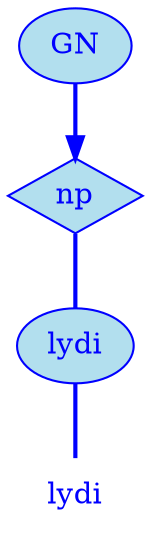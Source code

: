 digraph g {
	graph [bb="0,0,56,252"];
	node [label="\N"];
	graph [_draw_="c 5 -white C 5 -white P 4 0 0 0 252 56 252 56 0 ",
		xdotversion="1.2"];
	"mc1s1_t1#token84" [label=lydi, shape=plaintext, fillcolor=lightblue2, fontcolor=blue, pos="28,18", width="0.75", height="0.50", _ldraw_="F 14.000000 11 -Times-Roman c 4 -blue T 28 13 0 24 4 -lydi "];
	"mc1s1_W1#wordmc1s1_t1#token" [label=lydi, shape=ellipse, fillcolor=lightblue2, fontcolor=blue, pos="28,90", width="0.78", height="0.50", color=blue, style=filled, _draw_="S 6 -filled c 4 -blue C 10 -lightblue2 E 28 90 28 18 ", _ldraw_="F 14.000000 11 -Times-Roman c 4 -blue T 28 85 0 24 4 -lydi "];
	"mc1s1_P13#pos" [label=np, shape=diamond, fillcolor=lightblue2, fontcolor=blue, pos="28,162", width="0.75", height="0.50", color=blue, style=filled, _draw_="S 6 -filled c 4 -blue C 10 -lightblue2 P 4 28 180 1 162 28 144 55 162 ", _ldraw_="F 14.000000 11 -Times-Roman c 4 -blue T 28 157 0 17 2 -np "];
	"mc1s1_chk0#chunk" [label=GN, fillcolor=lightblue2, fontcolor=blue, pos="28,234", width="0.75", height="0.50", color=blue, style=filled, arrowhead=doubleoctagon, _draw_="S 6 -filled c 4 -blue C 10 -lightblue2 E 28 234 27 18 ", _ldraw_="F 14.000000 11 -Times-Roman c 4 -blue T 28 229 0 22 2 -GN "];
	"mc1s1_W1#wordmc1s1_t1#token" -> "mc1s1_t1#token84" [arrowhead=none, color=blue, fontcolor=blue, style=bold, minlen=1, pos="28,72 28,61 28,47 28,36", _draw_="S 4 -bold c 4 -blue B 4 28 72 28 61 28 47 28 36 "];
	"mc1s1_P13#pos" -> "mc1s1_W1#wordmc1s1_t1#token" [arrowhead=none, color=blue, fontcolor=blue, style=bold, minlen=1, pos="28,144 28,133 28,119 28,108", _draw_="S 4 -bold c 4 -blue B 4 28 144 28 133 28 119 28 108 "];
	"mc1s1_chk0#chunk" -> "mc1s1_P13#pos" [color=blue, fontcolor=blue, style=bold, minlen=1, pos="e,28,180 28,216 28,208 28,199 28,190", shape=normal, _draw_="S 4 -bold c 4 -blue B 4 28 216 28 208 28 199 28 190 ", _hdraw_="S 5 -solid S 15 -setlinewidth(1) c 4 -blue C 4 -blue P 3 32 190 28 180 25 190 "];
}
